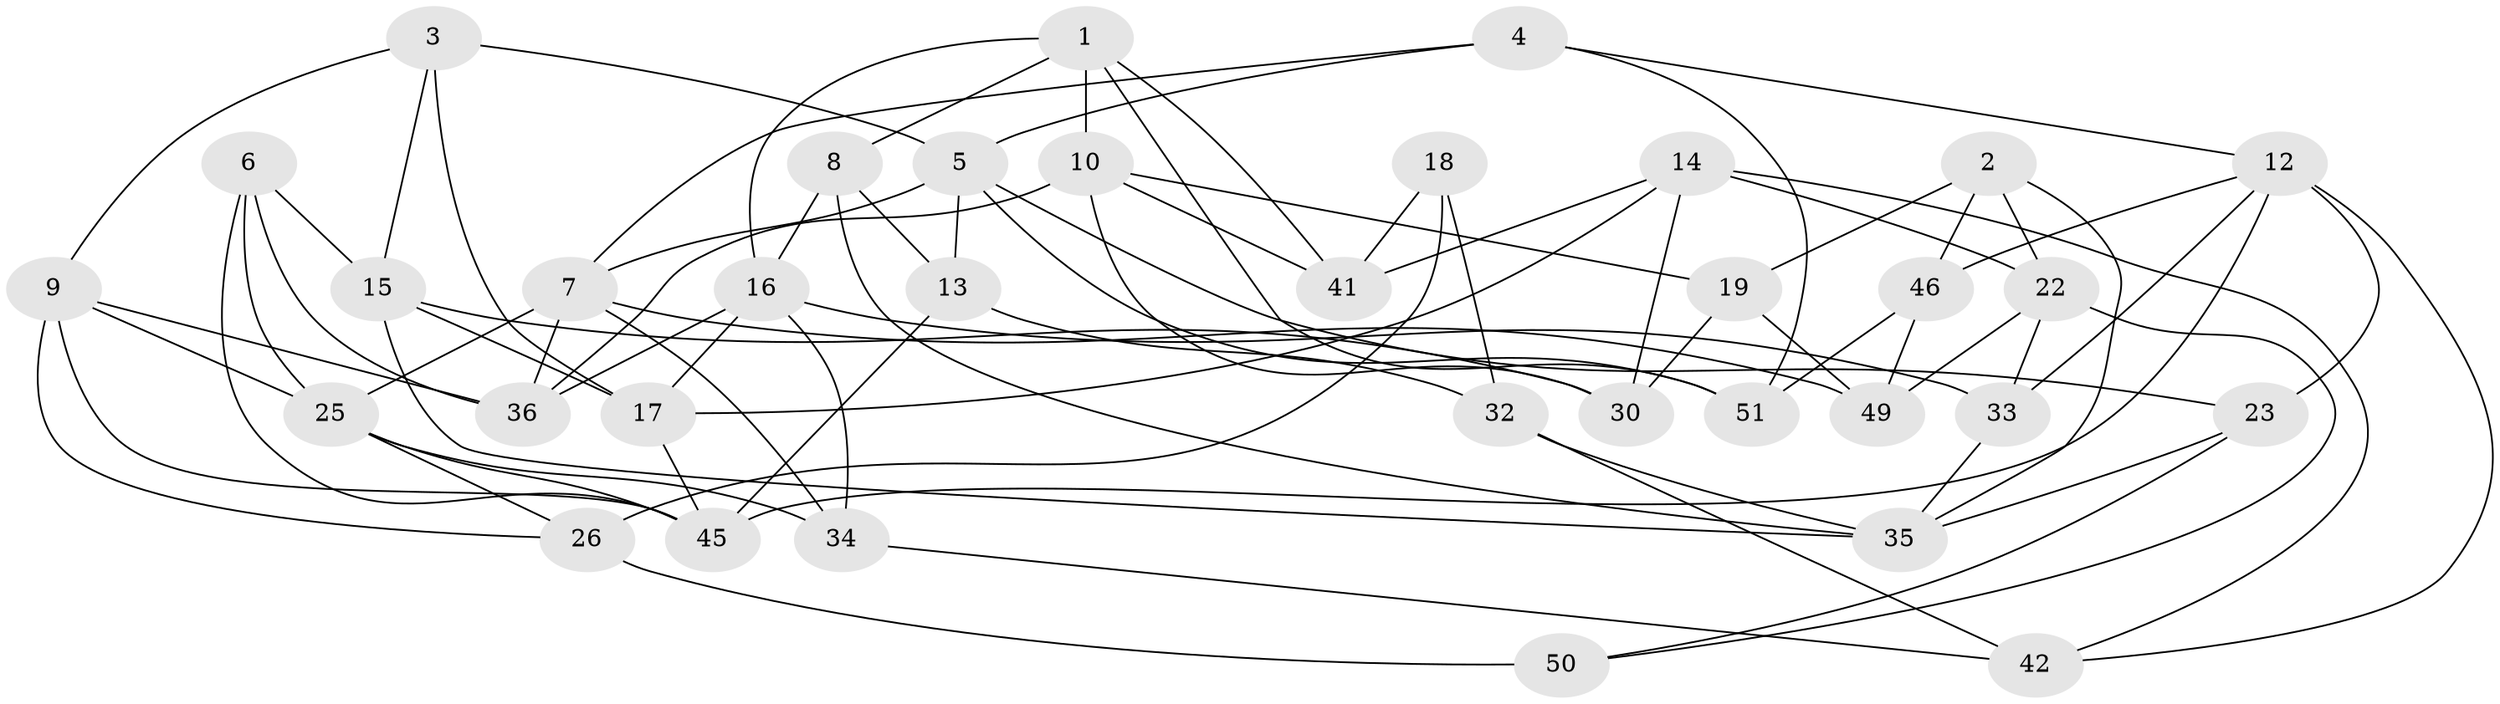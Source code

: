 // Generated by graph-tools (version 1.1) at 2025/52/02/27/25 19:52:34]
// undirected, 35 vertices, 80 edges
graph export_dot {
graph [start="1"]
  node [color=gray90,style=filled];
  1 [super="+11"];
  2;
  3;
  4;
  5 [super="+38"];
  6;
  7 [super="+37"];
  8;
  9 [super="+29"];
  10 [super="+20"];
  12 [super="+24"];
  13;
  14 [super="+44"];
  15 [super="+47"];
  16 [super="+21"];
  17 [super="+43"];
  18;
  19;
  22 [super="+28"];
  23;
  25 [super="+31"];
  26 [super="+27"];
  30;
  32;
  33;
  34;
  35 [super="+40"];
  36 [super="+39"];
  41;
  42;
  45 [super="+48"];
  46;
  49;
  50;
  51;
  1 -- 8;
  1 -- 51;
  1 -- 10 [weight=2];
  1 -- 16;
  1 -- 41;
  2 -- 22;
  2 -- 19;
  2 -- 46;
  2 -- 35;
  3 -- 9;
  3 -- 5;
  3 -- 15;
  3 -- 17;
  4 -- 7;
  4 -- 51;
  4 -- 5;
  4 -- 12;
  5 -- 7;
  5 -- 23;
  5 -- 13;
  5 -- 51;
  6 -- 45;
  6 -- 25;
  6 -- 15;
  6 -- 36;
  7 -- 36;
  7 -- 49;
  7 -- 34;
  7 -- 25;
  8 -- 16;
  8 -- 13;
  8 -- 35;
  9 -- 36 [weight=2];
  9 -- 26;
  9 -- 25;
  9 -- 45;
  10 -- 36;
  10 -- 41;
  10 -- 19;
  10 -- 30;
  12 -- 23;
  12 -- 46;
  12 -- 33;
  12 -- 42;
  12 -- 45;
  13 -- 32;
  13 -- 45;
  14 -- 17;
  14 -- 30;
  14 -- 42;
  14 -- 41;
  14 -- 22 [weight=2];
  15 -- 35;
  15 -- 17 [weight=2];
  15 -- 30;
  16 -- 33;
  16 -- 34;
  16 -- 17;
  16 -- 36;
  17 -- 45;
  18 -- 41;
  18 -- 32;
  18 -- 26 [weight=2];
  19 -- 30;
  19 -- 49;
  22 -- 50;
  22 -- 33;
  22 -- 49;
  23 -- 35;
  23 -- 50;
  25 -- 34;
  25 -- 45;
  25 -- 26;
  26 -- 50 [weight=2];
  32 -- 42;
  32 -- 35;
  33 -- 35;
  34 -- 42;
  46 -- 49;
  46 -- 51;
}
